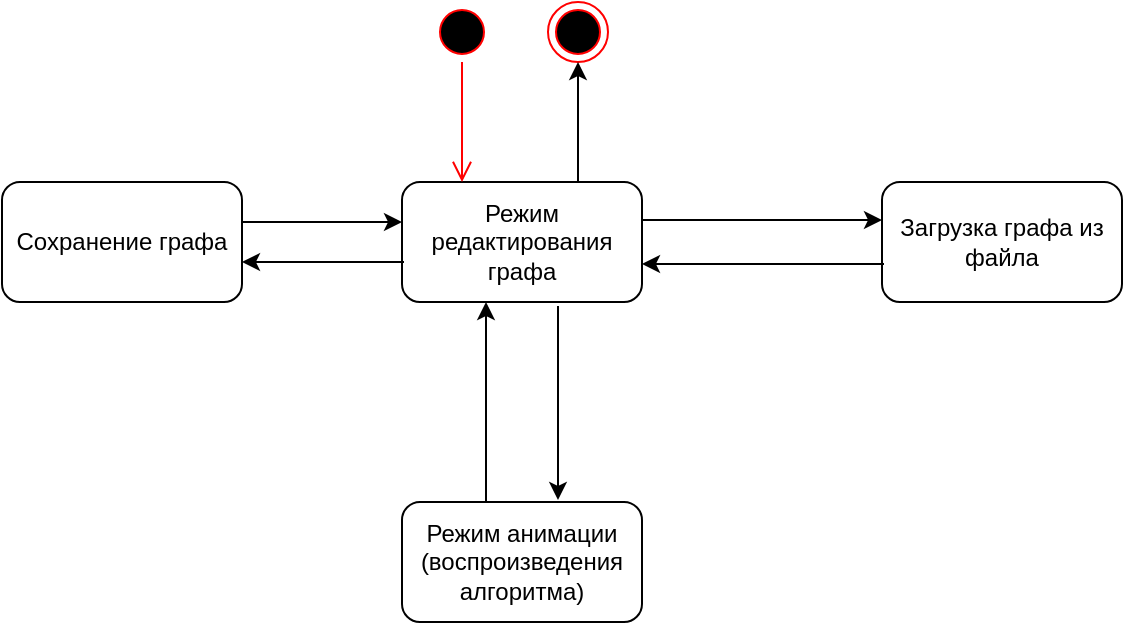 <mxfile version="10.8.9" type="device"><diagram id="FYtskVnzTxodlq3WPxsC" name="Страница 1"><mxGraphModel dx="994" dy="418" grid="1" gridSize="10" guides="1" tooltips="1" connect="1" arrows="1" fold="1" page="1" pageScale="1" pageWidth="827" pageHeight="1169" math="0" shadow="0"><root><mxCell id="0"/><mxCell id="1" parent="0"/><mxCell id="tyuJtaz9wU3gbrHDcmlx-1" value="Режим редактирования графа" style="rounded=1;whiteSpace=wrap;html=1;" vertex="1" parent="1"><mxGeometry x="310" y="120" width="120" height="60" as="geometry"/></mxCell><mxCell id="tyuJtaz9wU3gbrHDcmlx-3" value="" style="ellipse;html=1;shape=startState;fillColor=#000000;strokeColor=#ff0000;" vertex="1" parent="1"><mxGeometry x="325" y="30" width="30" height="30" as="geometry"/></mxCell><mxCell id="tyuJtaz9wU3gbrHDcmlx-4" value="" style="edgeStyle=orthogonalEdgeStyle;html=1;verticalAlign=bottom;endArrow=open;endSize=8;strokeColor=#ff0000;entryX=0.25;entryY=0;entryDx=0;entryDy=0;" edge="1" source="tyuJtaz9wU3gbrHDcmlx-3" parent="1" target="tyuJtaz9wU3gbrHDcmlx-1"><mxGeometry relative="1" as="geometry"><mxPoint x="325" y="290" as="targetPoint"/></mxGeometry></mxCell><mxCell id="tyuJtaz9wU3gbrHDcmlx-5" value="Сохранение графа" style="rounded=1;whiteSpace=wrap;html=1;" vertex="1" parent="1"><mxGeometry x="110" y="120" width="120" height="60" as="geometry"/></mxCell><mxCell id="tyuJtaz9wU3gbrHDcmlx-6" value="" style="endArrow=classic;html=1;exitX=0.5;exitY=1;exitDx=0;exitDy=0;" edge="1" parent="1"><mxGeometry width="50" height="50" relative="1" as="geometry"><mxPoint x="229.5" y="140" as="sourcePoint"/><mxPoint x="310" y="140" as="targetPoint"/></mxGeometry></mxCell><mxCell id="tyuJtaz9wU3gbrHDcmlx-7" value="" style="endArrow=classic;html=1;" edge="1" parent="1"><mxGeometry width="50" height="50" relative="1" as="geometry"><mxPoint x="311" y="160" as="sourcePoint"/><mxPoint x="230" y="160" as="targetPoint"/></mxGeometry></mxCell><mxCell id="tyuJtaz9wU3gbrHDcmlx-8" value="Загрузка графа из файла" style="rounded=1;whiteSpace=wrap;html=1;" vertex="1" parent="1"><mxGeometry x="550" y="120" width="120" height="60" as="geometry"/></mxCell><mxCell id="tyuJtaz9wU3gbrHDcmlx-9" value="" style="endArrow=classic;html=1;entryX=0;entryY=0.5;entryDx=0;entryDy=0;exitX=1;exitY=0.5;exitDx=0;exitDy=0;" edge="1" parent="1"><mxGeometry width="50" height="50" relative="1" as="geometry"><mxPoint x="430" y="139" as="sourcePoint"/><mxPoint x="550" y="139" as="targetPoint"/></mxGeometry></mxCell><mxCell id="tyuJtaz9wU3gbrHDcmlx-10" value="" style="endArrow=classic;html=1;entryX=1;entryY=0.75;entryDx=0;entryDy=0;" edge="1" parent="1"><mxGeometry width="50" height="50" relative="1" as="geometry"><mxPoint x="551" y="161" as="sourcePoint"/><mxPoint x="430" y="161" as="targetPoint"/></mxGeometry></mxCell><mxCell id="tyuJtaz9wU3gbrHDcmlx-11" value="Режим анимации&lt;br&gt;(воспроизведения алгоритма)" style="rounded=1;whiteSpace=wrap;html=1;" vertex="1" parent="1"><mxGeometry x="310" y="280" width="120" height="60" as="geometry"/></mxCell><mxCell id="tyuJtaz9wU3gbrHDcmlx-12" value="" style="endArrow=classic;html=1;entryX=0.688;entryY=-0.02;entryDx=0;entryDy=0;exitX=0.695;exitY=1.04;exitDx=0;exitDy=0;exitPerimeter=0;entryPerimeter=0;" edge="1" parent="1"><mxGeometry width="50" height="50" relative="1" as="geometry"><mxPoint x="388" y="182" as="sourcePoint"/><mxPoint x="388" y="279" as="targetPoint"/></mxGeometry></mxCell><mxCell id="tyuJtaz9wU3gbrHDcmlx-13" value="" style="endArrow=classic;html=1;exitX=0.25;exitY=0;exitDx=0;exitDy=0;entryX=0.25;entryY=1;entryDx=0;entryDy=0;" edge="1" parent="1"><mxGeometry width="50" height="50" relative="1" as="geometry"><mxPoint x="352" y="280" as="sourcePoint"/><mxPoint x="352" y="180" as="targetPoint"/></mxGeometry></mxCell><mxCell id="tyuJtaz9wU3gbrHDcmlx-14" value="" style="ellipse;html=1;shape=endState;fillColor=#000000;strokeColor=#ff0000;" vertex="1" parent="1"><mxGeometry x="383" y="30" width="30" height="30" as="geometry"/></mxCell><mxCell id="tyuJtaz9wU3gbrHDcmlx-16" value="" style="endArrow=classic;html=1;" edge="1" parent="1"><mxGeometry width="50" height="50" relative="1" as="geometry"><mxPoint x="398" y="120" as="sourcePoint"/><mxPoint x="398" y="60" as="targetPoint"/></mxGeometry></mxCell></root></mxGraphModel></diagram></mxfile>